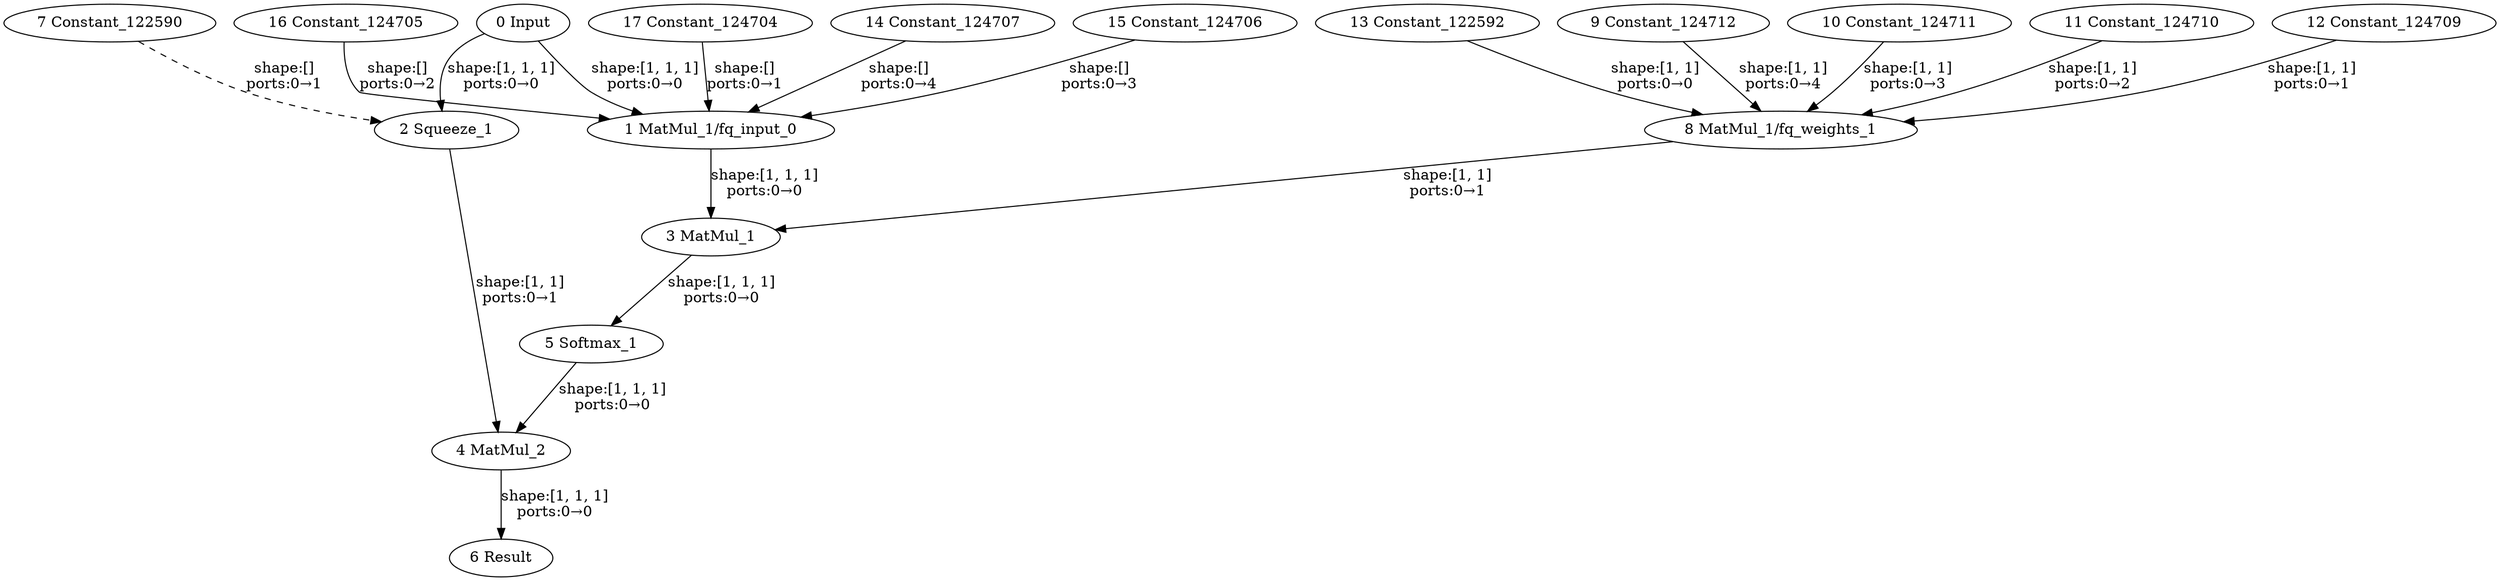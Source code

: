 strict digraph  {
"0 Input" [id=0, type=Parameter];
"1 MatMul_1/fq_input_0" [id=1, type=FakeQuantize];
"2 Squeeze_1" [id=2, type=Squeeze];
"3 MatMul_1" [id=3, type=MatMul];
"4 MatMul_2" [id=4, type=MatMul];
"5 Softmax_1" [id=5, type=Softmax];
"6 Result" [id=6, type=Result];
"7 Constant_122590" [id=7, type=Constant];
"8 MatMul_1/fq_weights_1" [id=8, type=FakeQuantize];
"9 Constant_124712" [id=9, type=Constant];
"10 Constant_124711" [id=10, type=Constant];
"11 Constant_124710" [id=11, type=Constant];
"12 Constant_124709" [id=12, type=Constant];
"13 Constant_122592" [id=13, type=Constant];
"14 Constant_124707" [id=14, type=Constant];
"15 Constant_124706" [id=15, type=Constant];
"16 Constant_124705" [id=16, type=Constant];
"17 Constant_124704" [id=17, type=Constant];
"0 Input" -> "1 MatMul_1/fq_input_0"  [label="shape:[1, 1, 1]\nports:0→0", style=solid];
"0 Input" -> "2 Squeeze_1"  [label="shape:[1, 1, 1]\nports:0→0", style=solid];
"1 MatMul_1/fq_input_0" -> "3 MatMul_1"  [label="shape:[1, 1, 1]\nports:0→0", style=solid];
"2 Squeeze_1" -> "4 MatMul_2"  [label="shape:[1, 1]\nports:0→1", style=solid];
"3 MatMul_1" -> "5 Softmax_1"  [label="shape:[1, 1, 1]\nports:0→0", style=solid];
"4 MatMul_2" -> "6 Result"  [label="shape:[1, 1, 1]\nports:0→0", style=solid];
"5 Softmax_1" -> "4 MatMul_2"  [label="shape:[1, 1, 1]\nports:0→0", style=solid];
"7 Constant_122590" -> "2 Squeeze_1"  [label="shape:[]\nports:0→1", style=dashed];
"8 MatMul_1/fq_weights_1" -> "3 MatMul_1"  [label="shape:[1, 1]\nports:0→1", style=solid];
"9 Constant_124712" -> "8 MatMul_1/fq_weights_1"  [label="shape:[1, 1]\nports:0→4", style=solid];
"10 Constant_124711" -> "8 MatMul_1/fq_weights_1"  [label="shape:[1, 1]\nports:0→3", style=solid];
"11 Constant_124710" -> "8 MatMul_1/fq_weights_1"  [label="shape:[1, 1]\nports:0→2", style=solid];
"12 Constant_124709" -> "8 MatMul_1/fq_weights_1"  [label="shape:[1, 1]\nports:0→1", style=solid];
"13 Constant_122592" -> "8 MatMul_1/fq_weights_1"  [label="shape:[1, 1]\nports:0→0", style=solid];
"14 Constant_124707" -> "1 MatMul_1/fq_input_0"  [label="shape:[]\nports:0→4", style=solid];
"15 Constant_124706" -> "1 MatMul_1/fq_input_0"  [label="shape:[]\nports:0→3", style=solid];
"16 Constant_124705" -> "1 MatMul_1/fq_input_0"  [label="shape:[]\nports:0→2", style=solid];
"17 Constant_124704" -> "1 MatMul_1/fq_input_0"  [label="shape:[]\nports:0→1", style=solid];
}
